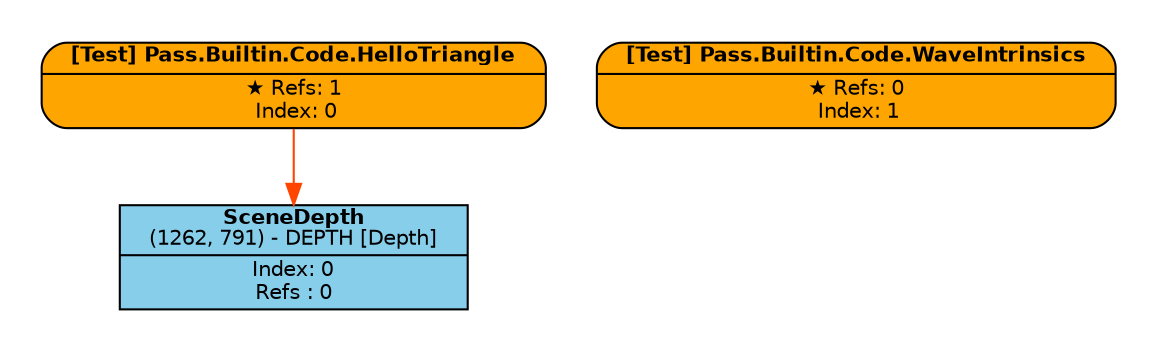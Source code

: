 digraph FrameGraph {
graph [style=invis, rankdir="TB" ordering=out, splines=spline]
node [shape=record, fontname="helvetica", fontsize=10, margin="0.2,0.03"]

P0 [label=<{ {<B>[Test] Pass.Builtin.Code.HelloTriangle</B>} | {&#x2605; Refs: 1<BR/> Index: 0} }> style="rounded,filled", fillcolor=orange]
P1 [label=<{ {<B>[Test] Pass.Builtin.Code.WaveIntrinsics</B>} | {&#x2605; Refs: 0<BR/> Index: 1} }> style="rounded,filled", fillcolor=orange]

R0_1 [label=<{ {<B>SceneDepth</B><BR/>(1262, 791) - DEPTH [Depth]} | {Index: 0<BR/>Refs : 0} }> style=filled, fillcolor=skyblue]

P0 -> { R0_1 } [color=orangered]
P1 -> { } [color=orangered]

R0_1 -> { } [color=olivedrab3]

subgraph cluster_0 {
P0 R0_1 
}
subgraph cluster_1 {
P1 
}

subgraph cluster_imported_resources {
graph [style=dotted, fontname="helvetica", label=< <B>Imported</B> >]

}

}